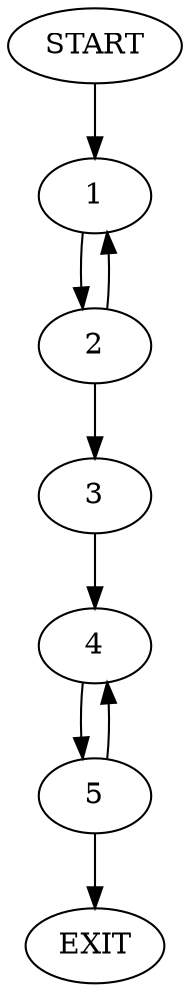 digraph { 
0 [label="START"];
1;
2;
3;
4;
5;
6[label="EXIT"];
0 -> 1;
1 -> 2;
2 -> 1;
2 -> 3;
3 -> 4;
4 -> 5;
5 -> 4;
5 -> 6;
}